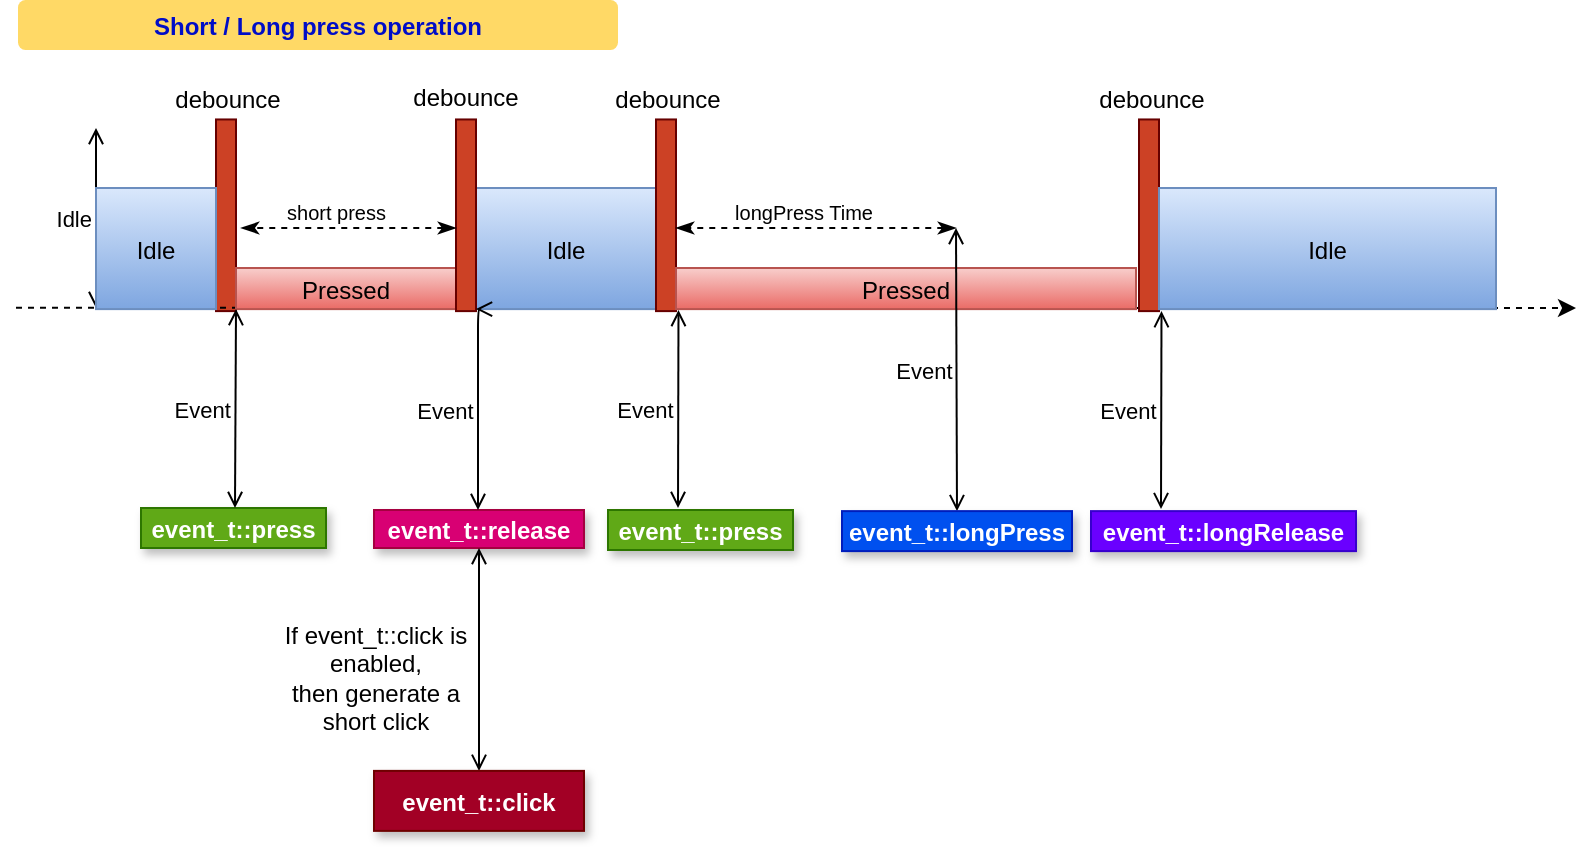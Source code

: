 <mxfile version="22.1.16" type="device">
  <diagram name="Page-1" id="6TB_y-kUa11M-UkknQr4">
    <mxGraphModel dx="208" dy="1326" grid="1" gridSize="10" guides="1" tooltips="1" connect="1" arrows="1" fold="1" page="1" pageScale="1" pageWidth="850" pageHeight="1100" math="0" shadow="0">
      <root>
        <mxCell id="0" />
        <mxCell id="1" parent="0" />
        <mxCell id="wkBAuI4U-RLkGFHCf1ou-1" value="event_t::press" style="shadow=1;fillColor=#60a917;strokeColor=#2D7600;fontColor=#ffffff;fontStyle=1" vertex="1" parent="1">
          <mxGeometry x="1802.5" y="444" width="92.5" height="20" as="geometry" />
        </mxCell>
        <mxCell id="wkBAuI4U-RLkGFHCf1ou-2" value="" style="fillColor=#CC4125;strokeColor=#660000" vertex="1" parent="1">
          <mxGeometry x="1840" y="249.727" width="10" height="95.833" as="geometry" />
        </mxCell>
        <mxCell id="wkBAuI4U-RLkGFHCf1ou-3" value="Short / Long press operation" style="rounded=1;fontStyle=1;fillColor=#FFD966;strokeColor=none;fontColor=#000DC7;" vertex="1" parent="1">
          <mxGeometry x="1741" y="190" width="300" height="25" as="geometry" />
        </mxCell>
        <mxCell id="wkBAuI4U-RLkGFHCf1ou-4" value="Idle" style="edgeStyle=elbowEdgeStyle;elbow=horizontal;startArrow=open;endArrow=open;labelPosition=left;align=right" edge="1" parent="1">
          <mxGeometry width="100" height="100" as="geometry">
            <mxPoint x="1780" y="254" as="sourcePoint" />
            <mxPoint x="1780" y="344" as="targetPoint" />
            <mxPoint as="offset" />
          </mxGeometry>
        </mxCell>
        <mxCell id="wkBAuI4U-RLkGFHCf1ou-5" value="" style="edgeStyle=elbowEdgeStyle;elbow=vertical;dashed=1;verticalLabelPosition=bottom;verticalAlign=bottom" edge="1" parent="1">
          <mxGeometry x="540" y="559.078" width="100" height="100" as="geometry">
            <mxPoint x="1740" y="343.86" as="sourcePoint" />
            <mxPoint x="2520" y="344" as="targetPoint" />
            <Array as="points" />
          </mxGeometry>
        </mxCell>
        <mxCell id="wkBAuI4U-RLkGFHCf1ou-6" value="Idle" style="fillColor=#dae8fc;gradientColor=#7ea6e0;strokeColor=#6c8ebf;" vertex="1" parent="1">
          <mxGeometry x="1780" y="284" width="60" height="60.56" as="geometry" />
        </mxCell>
        <mxCell id="wkBAuI4U-RLkGFHCf1ou-7" value="Pressed" style="fillColor=#f8cecc;gradientColor=#ea6b66;strokeColor=#b85450;" vertex="1" parent="1">
          <mxGeometry x="1850" y="324" width="110" height="20.56" as="geometry" />
        </mxCell>
        <mxCell id="wkBAuI4U-RLkGFHCf1ou-8" value="debounce" style="text;html=1;strokeColor=none;fillColor=none;align=center;verticalAlign=middle;whiteSpace=wrap;rounded=0;" vertex="1" parent="1">
          <mxGeometry x="1816" y="224.73" width="60" height="30" as="geometry" />
        </mxCell>
        <mxCell id="wkBAuI4U-RLkGFHCf1ou-9" value="Event" style="edgeStyle=elbowEdgeStyle;elbow=horizontal;startArrow=open;endArrow=open;labelPosition=left;align=right;entryX=0.5;entryY=0;entryDx=0;entryDy=0;exitX=0;exitY=1;exitDx=0;exitDy=0;" edge="1" parent="1" source="wkBAuI4U-RLkGFHCf1ou-7" target="wkBAuI4U-RLkGFHCf1ou-1">
          <mxGeometry width="100" height="100" as="geometry">
            <mxPoint x="1849" y="344.56" as="sourcePoint" />
            <mxPoint x="1849.004" y="443" as="targetPoint" />
            <mxPoint as="offset" />
          </mxGeometry>
        </mxCell>
        <mxCell id="wkBAuI4U-RLkGFHCf1ou-10" value="Idle" style="fillColor=#dae8fc;gradientColor=#7ea6e0;strokeColor=#6c8ebf;" vertex="1" parent="1">
          <mxGeometry x="1970" y="284" width="90" height="60.56" as="geometry" />
        </mxCell>
        <mxCell id="wkBAuI4U-RLkGFHCf1ou-11" value="" style="fillColor=#CC4125;strokeColor=#660000" vertex="1" parent="1">
          <mxGeometry x="1960" y="249.727" width="10" height="95.833" as="geometry" />
        </mxCell>
        <mxCell id="wkBAuI4U-RLkGFHCf1ou-12" value="debounce" style="text;html=1;strokeColor=none;fillColor=none;align=center;verticalAlign=middle;whiteSpace=wrap;rounded=0;" vertex="1" parent="1">
          <mxGeometry x="1935" y="223.73" width="60" height="30" as="geometry" />
        </mxCell>
        <mxCell id="wkBAuI4U-RLkGFHCf1ou-13" value="event_t::release" style="shadow=1;fillColor=#d80073;strokeColor=#A50040;fontColor=#ffffff;fontStyle=1" vertex="1" parent="1">
          <mxGeometry x="1919" y="445" width="105" height="19" as="geometry" />
        </mxCell>
        <mxCell id="wkBAuI4U-RLkGFHCf1ou-14" value="Event" style="edgeStyle=elbowEdgeStyle;elbow=horizontal;startArrow=open;endArrow=open;labelPosition=left;align=right;entryX=0.5;entryY=0;entryDx=0;entryDy=0;exitX=0;exitY=1;exitDx=0;exitDy=0;" edge="1" parent="1" source="wkBAuI4U-RLkGFHCf1ou-10" target="wkBAuI4U-RLkGFHCf1ou-13">
          <mxGeometry width="100" height="100" as="geometry">
            <mxPoint x="1977.5" y="346" as="sourcePoint" />
            <mxPoint x="1976.504" y="444" as="targetPoint" />
            <mxPoint as="offset" />
          </mxGeometry>
        </mxCell>
        <mxCell id="wkBAuI4U-RLkGFHCf1ou-15" value="short press" style="edgeStyle=elbowEdgeStyle;elbow=vertical;dashed=1;verticalLabelPosition=bottom;verticalAlign=top;startArrow=classicThin;startFill=1;endArrow=classicThin;endFill=1;fontSize=10;" edge="1" parent="1">
          <mxGeometry width="100" height="100" as="geometry">
            <mxPoint x="1960" y="304" as="sourcePoint" />
            <mxPoint x="1852.5" y="303.997" as="targetPoint" />
            <Array as="points" />
            <mxPoint x="-6" y="-20" as="offset" />
          </mxGeometry>
        </mxCell>
        <mxCell id="wkBAuI4U-RLkGFHCf1ou-16" value="" style="edgeStyle=elbowEdgeStyle;elbow=horizontal;startArrow=open;endArrow=open;labelPosition=left;align=right;entryX=0.5;entryY=0;entryDx=0;entryDy=0;exitX=0.5;exitY=1;exitDx=0;exitDy=0;" edge="1" parent="1" source="wkBAuI4U-RLkGFHCf1ou-13" target="wkBAuI4U-RLkGFHCf1ou-17">
          <mxGeometry width="100" height="100" as="geometry">
            <mxPoint x="1970" y="475.44" as="sourcePoint" />
            <mxPoint x="1976.504" y="574.44" as="targetPoint" />
            <mxPoint as="offset" />
          </mxGeometry>
        </mxCell>
        <mxCell id="wkBAuI4U-RLkGFHCf1ou-17" value="event_t::click" style="shadow=1;fillColor=#a20025;strokeColor=#6F0000;fontColor=#ffffff;fontStyle=1" vertex="1" parent="1">
          <mxGeometry x="1919" y="575.44" width="105" height="30" as="geometry" />
        </mxCell>
        <mxCell id="wkBAuI4U-RLkGFHCf1ou-18" value="If&amp;nbsp;event_t::click is enabled,&lt;br&gt;then generate a short click" style="text;html=1;strokeColor=none;fillColor=none;align=center;verticalAlign=middle;whiteSpace=wrap;rounded=0;" vertex="1" parent="1">
          <mxGeometry x="1870" y="494" width="100" height="70" as="geometry" />
        </mxCell>
        <mxCell id="wkBAuI4U-RLkGFHCf1ou-19" value="" style="fillColor=#CC4125;strokeColor=#660000" vertex="1" parent="1">
          <mxGeometry x="2060" y="249.727" width="10" height="95.833" as="geometry" />
        </mxCell>
        <mxCell id="wkBAuI4U-RLkGFHCf1ou-20" value="debounce" style="text;html=1;strokeColor=none;fillColor=none;align=center;verticalAlign=middle;whiteSpace=wrap;rounded=0;" vertex="1" parent="1">
          <mxGeometry x="2036" y="224.73" width="60" height="30" as="geometry" />
        </mxCell>
        <mxCell id="wkBAuI4U-RLkGFHCf1ou-21" value="Pressed" style="fillColor=#f8cecc;gradientColor=#ea6b66;strokeColor=#b85450;" vertex="1" parent="1">
          <mxGeometry x="2070" y="324" width="230" height="20.56" as="geometry" />
        </mxCell>
        <mxCell id="wkBAuI4U-RLkGFHCf1ou-22" value="" style="fillColor=#CC4125;strokeColor=#660000" vertex="1" parent="1">
          <mxGeometry x="2301.5" y="249.727" width="10" height="95.833" as="geometry" />
        </mxCell>
        <mxCell id="wkBAuI4U-RLkGFHCf1ou-23" value="debounce" style="text;html=1;strokeColor=none;fillColor=none;align=center;verticalAlign=middle;whiteSpace=wrap;rounded=0;" vertex="1" parent="1">
          <mxGeometry x="2277.5" y="224.73" width="60" height="30" as="geometry" />
        </mxCell>
        <mxCell id="wkBAuI4U-RLkGFHCf1ou-24" value="Event" style="edgeStyle=elbowEdgeStyle;elbow=horizontal;startArrow=open;endArrow=open;labelPosition=left;align=right;entryX=0.5;entryY=0;entryDx=0;entryDy=0;exitX=0;exitY=1;exitDx=0;exitDy=0;" edge="1" parent="1">
          <mxGeometry width="100" height="100" as="geometry">
            <mxPoint x="2071.25" y="345" as="sourcePoint" />
            <mxPoint x="2070.25" y="444" as="targetPoint" />
            <mxPoint as="offset" />
          </mxGeometry>
        </mxCell>
        <mxCell id="wkBAuI4U-RLkGFHCf1ou-25" value="event_t::press" style="shadow=1;fillColor=#60a917;strokeColor=#2D7600;fontColor=#ffffff;fontStyle=1" vertex="1" parent="1">
          <mxGeometry x="2036" y="445" width="92.5" height="20" as="geometry" />
        </mxCell>
        <mxCell id="wkBAuI4U-RLkGFHCf1ou-26" value="Event" style="edgeStyle=elbowEdgeStyle;elbow=horizontal;startArrow=open;endArrow=open;labelPosition=left;align=right;entryX=0.5;entryY=0;entryDx=0;entryDy=0;" edge="1" parent="1" target="wkBAuI4U-RLkGFHCf1ou-27">
          <mxGeometry width="100" height="100" as="geometry">
            <mxPoint x="2210" y="304" as="sourcePoint" />
            <mxPoint x="2235.5" y="435.56" as="targetPoint" />
            <mxPoint as="offset" />
          </mxGeometry>
        </mxCell>
        <mxCell id="wkBAuI4U-RLkGFHCf1ou-27" value="event_t::longPress" style="shadow=1;fillColor=#0050ef;strokeColor=#001DBC;fontColor=#ffffff;fontStyle=1" vertex="1" parent="1">
          <mxGeometry x="2153" y="445.56" width="115" height="20" as="geometry" />
        </mxCell>
        <mxCell id="wkBAuI4U-RLkGFHCf1ou-28" value="longPress Time" style="edgeStyle=elbowEdgeStyle;elbow=vertical;dashed=1;verticalLabelPosition=bottom;verticalAlign=top;startArrow=classicThin;startFill=1;endArrow=classicThin;endFill=1;fontSize=10;" edge="1" parent="1">
          <mxGeometry width="100" height="100" as="geometry">
            <mxPoint x="2210" y="304" as="sourcePoint" />
            <mxPoint x="2070" y="303.997" as="targetPoint" />
            <Array as="points" />
            <mxPoint x="-6" y="-20" as="offset" />
          </mxGeometry>
        </mxCell>
        <mxCell id="wkBAuI4U-RLkGFHCf1ou-29" value="Event" style="edgeStyle=elbowEdgeStyle;elbow=horizontal;startArrow=open;endArrow=open;labelPosition=left;align=right;entryX=0.5;entryY=0;entryDx=0;entryDy=0;exitX=0;exitY=1;exitDx=0;exitDy=0;" edge="1" parent="1">
          <mxGeometry width="100" height="100" as="geometry">
            <mxPoint x="2312.75" y="345.56" as="sourcePoint" />
            <mxPoint x="2311.75" y="444.56" as="targetPoint" />
            <mxPoint as="offset" />
          </mxGeometry>
        </mxCell>
        <mxCell id="wkBAuI4U-RLkGFHCf1ou-30" value="event_t::longRelease" style="shadow=1;fillColor=#6a00ff;strokeColor=#3700CC;fontColor=#ffffff;fontStyle=1" vertex="1" parent="1">
          <mxGeometry x="2277.5" y="445.56" width="132.5" height="20" as="geometry" />
        </mxCell>
        <mxCell id="wkBAuI4U-RLkGFHCf1ou-31" value="Idle" style="fillColor=#dae8fc;gradientColor=#7ea6e0;strokeColor=#6c8ebf;" vertex="1" parent="1">
          <mxGeometry x="2311.5" y="284" width="168.5" height="60.56" as="geometry" />
        </mxCell>
      </root>
    </mxGraphModel>
  </diagram>
</mxfile>
